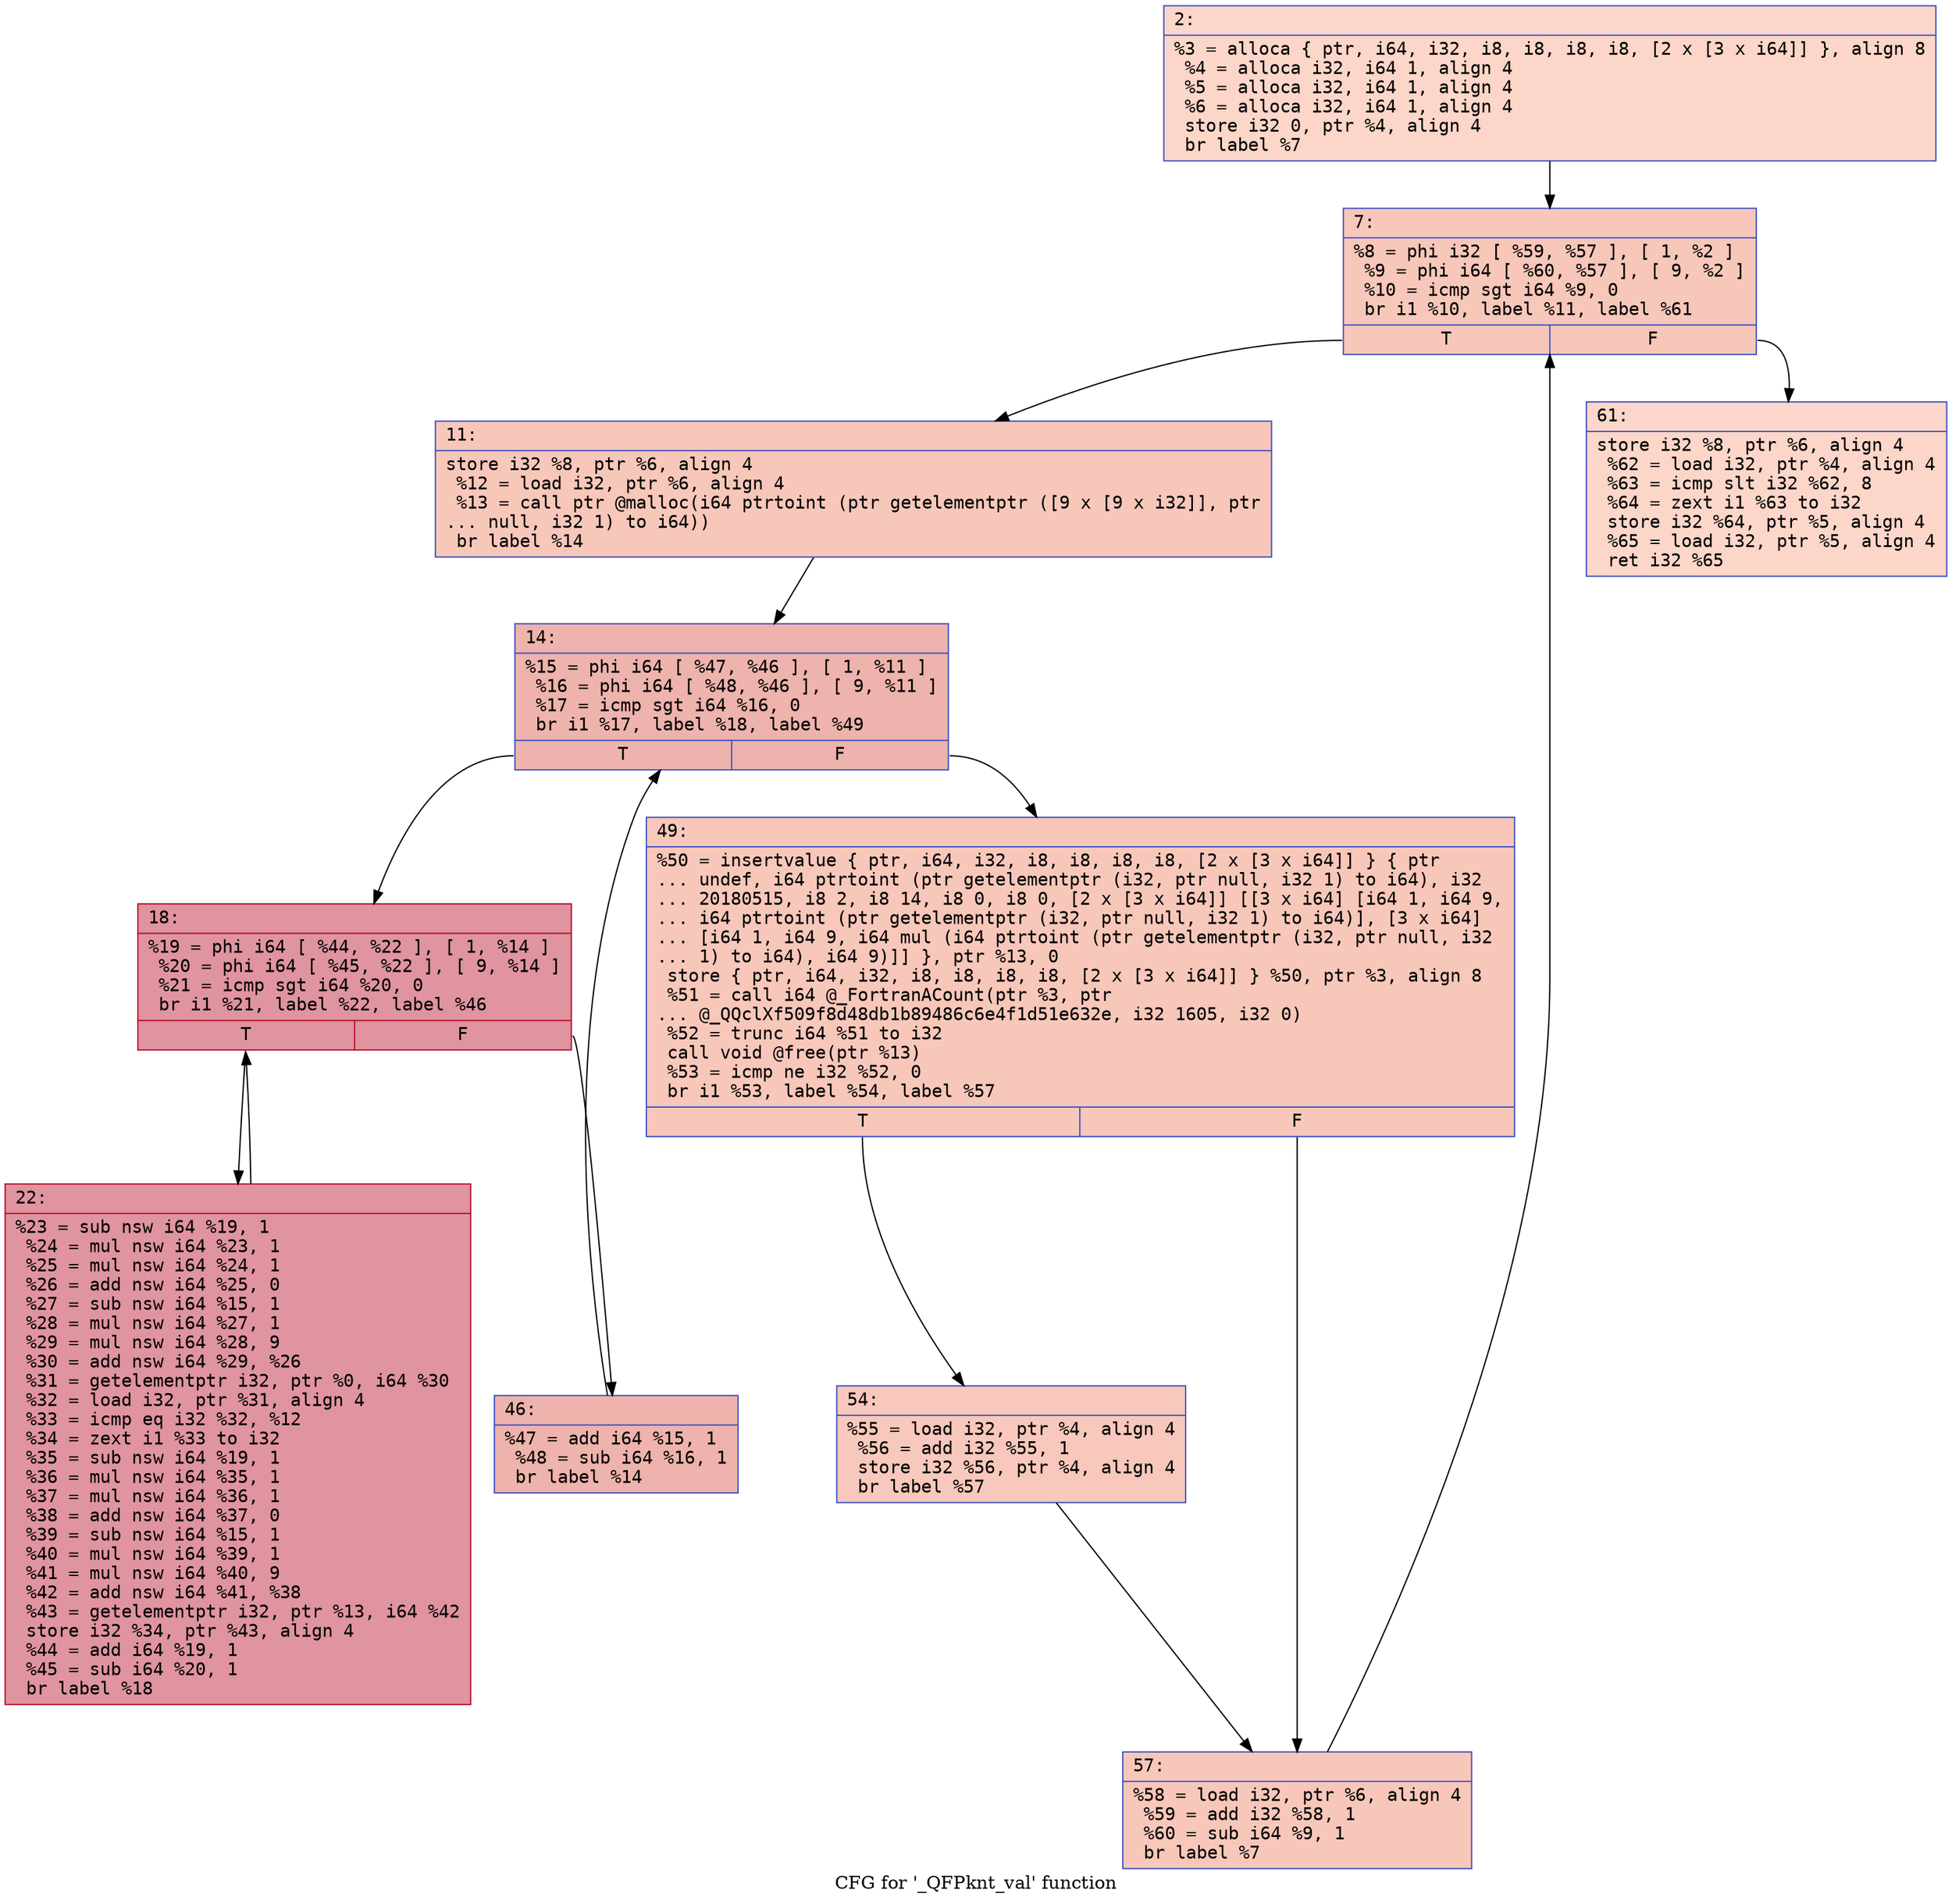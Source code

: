digraph "CFG for '_QFPknt_val' function" {
	label="CFG for '_QFPknt_val' function";

	Node0x55bb5fe9a490 [shape=record,color="#3d50c3ff", style=filled, fillcolor="#f6a38570" fontname="Courier",label="{2:\l|  %3 = alloca \{ ptr, i64, i32, i8, i8, i8, i8, [2 x [3 x i64]] \}, align 8\l  %4 = alloca i32, i64 1, align 4\l  %5 = alloca i32, i64 1, align 4\l  %6 = alloca i32, i64 1, align 4\l  store i32 0, ptr %4, align 4\l  br label %7\l}"];
	Node0x55bb5fe9a490 -> Node0x55bb5fe9a700[tooltip="2 -> 7\nProbability 100.00%" ];
	Node0x55bb5fe9a700 [shape=record,color="#3d50c3ff", style=filled, fillcolor="#ec7f6370" fontname="Courier",label="{7:\l|  %8 = phi i32 [ %59, %57 ], [ 1, %2 ]\l  %9 = phi i64 [ %60, %57 ], [ 9, %2 ]\l  %10 = icmp sgt i64 %9, 0\l  br i1 %10, label %11, label %61\l|{<s0>T|<s1>F}}"];
	Node0x55bb5fe9a700:s0 -> Node0x55bb5fe9aa20[tooltip="7 -> 11\nProbability 96.88%" ];
	Node0x55bb5fe9a700:s1 -> Node0x55bb5fe9aa70[tooltip="7 -> 61\nProbability 3.12%" ];
	Node0x55bb5fe9aa20 [shape=record,color="#3d50c3ff", style=filled, fillcolor="#ec7f6370" fontname="Courier",label="{11:\l|  store i32 %8, ptr %6, align 4\l  %12 = load i32, ptr %6, align 4\l  %13 = call ptr @malloc(i64 ptrtoint (ptr getelementptr ([9 x [9 x i32]], ptr\l... null, i32 1) to i64))\l  br label %14\l}"];
	Node0x55bb5fe9aa20 -> Node0x55bb5fe9ad80[tooltip="11 -> 14\nProbability 100.00%" ];
	Node0x55bb5fe9ad80 [shape=record,color="#3d50c3ff", style=filled, fillcolor="#d6524470" fontname="Courier",label="{14:\l|  %15 = phi i64 [ %47, %46 ], [ 1, %11 ]\l  %16 = phi i64 [ %48, %46 ], [ 9, %11 ]\l  %17 = icmp sgt i64 %16, 0\l  br i1 %17, label %18, label %49\l|{<s0>T|<s1>F}}"];
	Node0x55bb5fe9ad80:s0 -> Node0x55bb5fe9b100[tooltip="14 -> 18\nProbability 96.88%" ];
	Node0x55bb5fe9ad80:s1 -> Node0x55bb5fe9b150[tooltip="14 -> 49\nProbability 3.12%" ];
	Node0x55bb5fe9b100 [shape=record,color="#b70d28ff", style=filled, fillcolor="#b70d2870" fontname="Courier",label="{18:\l|  %19 = phi i64 [ %44, %22 ], [ 1, %14 ]\l  %20 = phi i64 [ %45, %22 ], [ 9, %14 ]\l  %21 = icmp sgt i64 %20, 0\l  br i1 %21, label %22, label %46\l|{<s0>T|<s1>F}}"];
	Node0x55bb5fe9b100:s0 -> Node0x55bb5fe9b280[tooltip="18 -> 22\nProbability 96.88%" ];
	Node0x55bb5fe9b100:s1 -> Node0x55bb5fe9ae70[tooltip="18 -> 46\nProbability 3.12%" ];
	Node0x55bb5fe9b280 [shape=record,color="#b70d28ff", style=filled, fillcolor="#b70d2870" fontname="Courier",label="{22:\l|  %23 = sub nsw i64 %19, 1\l  %24 = mul nsw i64 %23, 1\l  %25 = mul nsw i64 %24, 1\l  %26 = add nsw i64 %25, 0\l  %27 = sub nsw i64 %15, 1\l  %28 = mul nsw i64 %27, 1\l  %29 = mul nsw i64 %28, 9\l  %30 = add nsw i64 %29, %26\l  %31 = getelementptr i32, ptr %0, i64 %30\l  %32 = load i32, ptr %31, align 4\l  %33 = icmp eq i32 %32, %12\l  %34 = zext i1 %33 to i32\l  %35 = sub nsw i64 %19, 1\l  %36 = mul nsw i64 %35, 1\l  %37 = mul nsw i64 %36, 1\l  %38 = add nsw i64 %37, 0\l  %39 = sub nsw i64 %15, 1\l  %40 = mul nsw i64 %39, 1\l  %41 = mul nsw i64 %40, 9\l  %42 = add nsw i64 %41, %38\l  %43 = getelementptr i32, ptr %13, i64 %42\l  store i32 %34, ptr %43, align 4\l  %44 = add i64 %19, 1\l  %45 = sub i64 %20, 1\l  br label %18\l}"];
	Node0x55bb5fe9b280 -> Node0x55bb5fe9b100[tooltip="22 -> 18\nProbability 100.00%" ];
	Node0x55bb5fe9ae70 [shape=record,color="#3d50c3ff", style=filled, fillcolor="#d6524470" fontname="Courier",label="{46:\l|  %47 = add i64 %15, 1\l  %48 = sub i64 %16, 1\l  br label %14\l}"];
	Node0x55bb5fe9ae70 -> Node0x55bb5fe9ad80[tooltip="46 -> 14\nProbability 100.00%" ];
	Node0x55bb5fe9b150 [shape=record,color="#3d50c3ff", style=filled, fillcolor="#ec7f6370" fontname="Courier",label="{49:\l|  %50 = insertvalue \{ ptr, i64, i32, i8, i8, i8, i8, [2 x [3 x i64]] \} \{ ptr\l... undef, i64 ptrtoint (ptr getelementptr (i32, ptr null, i32 1) to i64), i32\l... 20180515, i8 2, i8 14, i8 0, i8 0, [2 x [3 x i64]] [[3 x i64] [i64 1, i64 9,\l... i64 ptrtoint (ptr getelementptr (i32, ptr null, i32 1) to i64)], [3 x i64]\l... [i64 1, i64 9, i64 mul (i64 ptrtoint (ptr getelementptr (i32, ptr null, i32\l... 1) to i64), i64 9)]] \}, ptr %13, 0\l  store \{ ptr, i64, i32, i8, i8, i8, i8, [2 x [3 x i64]] \} %50, ptr %3, align 8\l  %51 = call i64 @_FortranACount(ptr %3, ptr\l... @_QQclXf509f8d48db1b89486c6e4f1d51e632e, i32 1605, i32 0)\l  %52 = trunc i64 %51 to i32\l  call void @free(ptr %13)\l  %53 = icmp ne i32 %52, 0\l  br i1 %53, label %54, label %57\l|{<s0>T|<s1>F}}"];
	Node0x55bb5fe9b150:s0 -> Node0x55bb5fe9e5a0[tooltip="49 -> 54\nProbability 62.50%" ];
	Node0x55bb5fe9b150:s1 -> Node0x55bb5fe9a7f0[tooltip="49 -> 57\nProbability 37.50%" ];
	Node0x55bb5fe9e5a0 [shape=record,color="#3d50c3ff", style=filled, fillcolor="#ed836670" fontname="Courier",label="{54:\l|  %55 = load i32, ptr %4, align 4\l  %56 = add i32 %55, 1\l  store i32 %56, ptr %4, align 4\l  br label %57\l}"];
	Node0x55bb5fe9e5a0 -> Node0x55bb5fe9a7f0[tooltip="54 -> 57\nProbability 100.00%" ];
	Node0x55bb5fe9a7f0 [shape=record,color="#3d50c3ff", style=filled, fillcolor="#ec7f6370" fontname="Courier",label="{57:\l|  %58 = load i32, ptr %6, align 4\l  %59 = add i32 %58, 1\l  %60 = sub i64 %9, 1\l  br label %7\l}"];
	Node0x55bb5fe9a7f0 -> Node0x55bb5fe9a700[tooltip="57 -> 7\nProbability 100.00%" ];
	Node0x55bb5fe9aa70 [shape=record,color="#3d50c3ff", style=filled, fillcolor="#f6a38570" fontname="Courier",label="{61:\l|  store i32 %8, ptr %6, align 4\l  %62 = load i32, ptr %4, align 4\l  %63 = icmp slt i32 %62, 8\l  %64 = zext i1 %63 to i32\l  store i32 %64, ptr %5, align 4\l  %65 = load i32, ptr %5, align 4\l  ret i32 %65\l}"];
}

